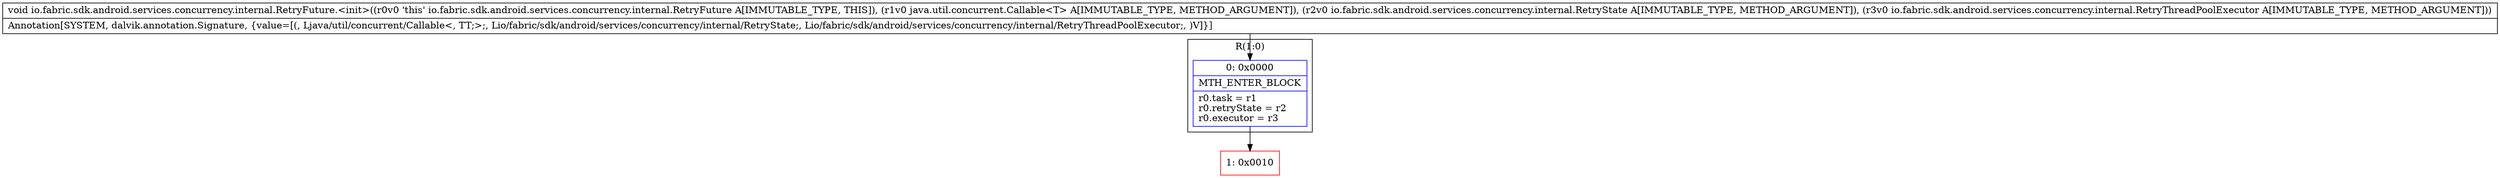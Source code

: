 digraph "CFG forio.fabric.sdk.android.services.concurrency.internal.RetryFuture.\<init\>(Ljava\/util\/concurrent\/Callable;Lio\/fabric\/sdk\/android\/services\/concurrency\/internal\/RetryState;Lio\/fabric\/sdk\/android\/services\/concurrency\/internal\/RetryThreadPoolExecutor;)V" {
subgraph cluster_Region_1938561148 {
label = "R(1:0)";
node [shape=record,color=blue];
Node_0 [shape=record,label="{0\:\ 0x0000|MTH_ENTER_BLOCK\l|r0.task = r1\lr0.retryState = r2\lr0.executor = r3\l}"];
}
Node_1 [shape=record,color=red,label="{1\:\ 0x0010}"];
MethodNode[shape=record,label="{void io.fabric.sdk.android.services.concurrency.internal.RetryFuture.\<init\>((r0v0 'this' io.fabric.sdk.android.services.concurrency.internal.RetryFuture A[IMMUTABLE_TYPE, THIS]), (r1v0 java.util.concurrent.Callable\<T\> A[IMMUTABLE_TYPE, METHOD_ARGUMENT]), (r2v0 io.fabric.sdk.android.services.concurrency.internal.RetryState A[IMMUTABLE_TYPE, METHOD_ARGUMENT]), (r3v0 io.fabric.sdk.android.services.concurrency.internal.RetryThreadPoolExecutor A[IMMUTABLE_TYPE, METHOD_ARGUMENT]))  | Annotation[SYSTEM, dalvik.annotation.Signature, \{value=[(, Ljava\/util\/concurrent\/Callable\<, TT;\>;, Lio\/fabric\/sdk\/android\/services\/concurrency\/internal\/RetryState;, Lio\/fabric\/sdk\/android\/services\/concurrency\/internal\/RetryThreadPoolExecutor;, )V]\}]\l}"];
MethodNode -> Node_0;
Node_0 -> Node_1;
}

